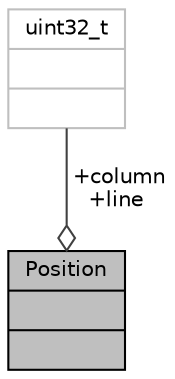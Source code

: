 digraph "Position"
{
 // LATEX_PDF_SIZE
  edge [fontname="Helvetica",fontsize="10",labelfontname="Helvetica",labelfontsize="10"];
  node [fontname="Helvetica",fontsize="10",shape=record];
  Node1 [label="{Position\n||}",height=0.2,width=0.4,color="black", fillcolor="grey75", style="filled", fontcolor="black",tooltip=" "];
  Node2 -> Node1 [color="grey25",fontsize="10",style="solid",label=" +column\n+line" ,arrowhead="odiamond"];
  Node2 [label="{uint32_t\n||}",height=0.2,width=0.4,color="grey75", fillcolor="white", style="filled",tooltip=" "];
}
